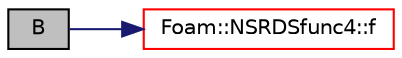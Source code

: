 digraph "B"
{
  bgcolor="transparent";
  edge [fontname="Helvetica",fontsize="10",labelfontname="Helvetica",labelfontsize="10"];
  node [fontname="Helvetica",fontsize="10",shape=record];
  rankdir="LR";
  Node82 [label="B",height=0.2,width=0.4,color="black", fillcolor="grey75", style="filled", fontcolor="black"];
  Node82 -> Node83 [color="midnightblue",fontsize="10",style="solid",fontname="Helvetica"];
  Node83 [label="Foam::NSRDSfunc4::f",height=0.2,width=0.4,color="red",URL="$a31789.html#a44a3c8c9472a1fd8054ed8f5fd36e77a",tooltip="Evaluate the function and return the result. "];
}
